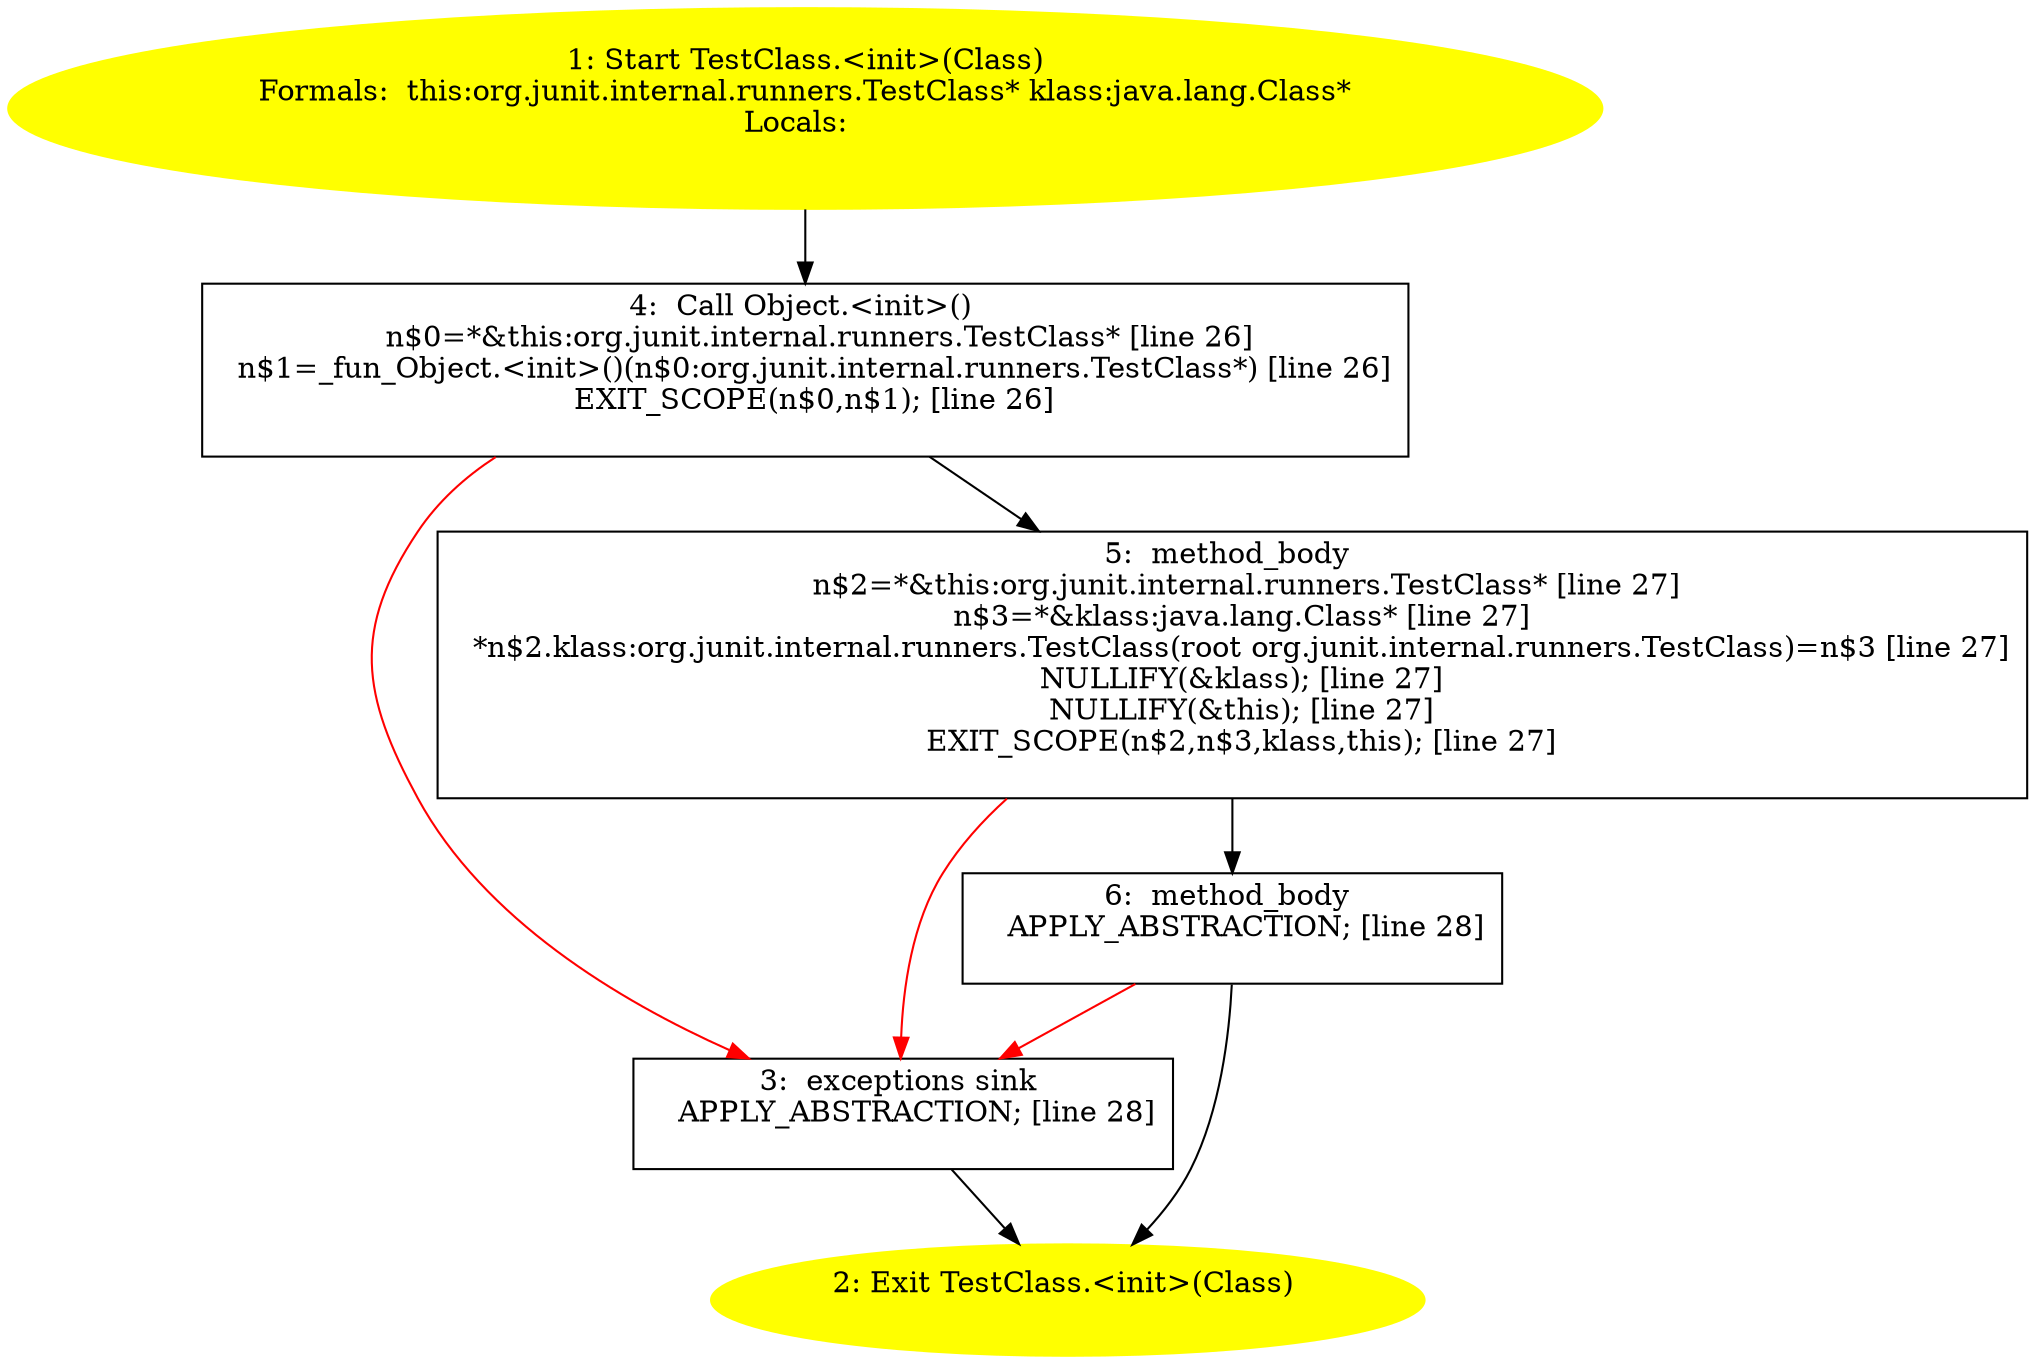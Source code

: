 /* @generated */
digraph cfg {
"org.junit.internal.runners.TestClass.<init>(java.lang.Class).6c0c68a8e4eb7776e8a618fce6b87029_1" [label="1: Start TestClass.<init>(Class)\nFormals:  this:org.junit.internal.runners.TestClass* klass:java.lang.Class*\nLocals:  \n  " color=yellow style=filled]
	

	 "org.junit.internal.runners.TestClass.<init>(java.lang.Class).6c0c68a8e4eb7776e8a618fce6b87029_1" -> "org.junit.internal.runners.TestClass.<init>(java.lang.Class).6c0c68a8e4eb7776e8a618fce6b87029_4" ;
"org.junit.internal.runners.TestClass.<init>(java.lang.Class).6c0c68a8e4eb7776e8a618fce6b87029_2" [label="2: Exit TestClass.<init>(Class) \n  " color=yellow style=filled]
	

"org.junit.internal.runners.TestClass.<init>(java.lang.Class).6c0c68a8e4eb7776e8a618fce6b87029_3" [label="3:  exceptions sink \n   APPLY_ABSTRACTION; [line 28]\n " shape="box"]
	

	 "org.junit.internal.runners.TestClass.<init>(java.lang.Class).6c0c68a8e4eb7776e8a618fce6b87029_3" -> "org.junit.internal.runners.TestClass.<init>(java.lang.Class).6c0c68a8e4eb7776e8a618fce6b87029_2" ;
"org.junit.internal.runners.TestClass.<init>(java.lang.Class).6c0c68a8e4eb7776e8a618fce6b87029_4" [label="4:  Call Object.<init>() \n   n$0=*&this:org.junit.internal.runners.TestClass* [line 26]\n  n$1=_fun_Object.<init>()(n$0:org.junit.internal.runners.TestClass*) [line 26]\n  EXIT_SCOPE(n$0,n$1); [line 26]\n " shape="box"]
	

	 "org.junit.internal.runners.TestClass.<init>(java.lang.Class).6c0c68a8e4eb7776e8a618fce6b87029_4" -> "org.junit.internal.runners.TestClass.<init>(java.lang.Class).6c0c68a8e4eb7776e8a618fce6b87029_5" ;
	 "org.junit.internal.runners.TestClass.<init>(java.lang.Class).6c0c68a8e4eb7776e8a618fce6b87029_4" -> "org.junit.internal.runners.TestClass.<init>(java.lang.Class).6c0c68a8e4eb7776e8a618fce6b87029_3" [color="red" ];
"org.junit.internal.runners.TestClass.<init>(java.lang.Class).6c0c68a8e4eb7776e8a618fce6b87029_5" [label="5:  method_body \n   n$2=*&this:org.junit.internal.runners.TestClass* [line 27]\n  n$3=*&klass:java.lang.Class* [line 27]\n  *n$2.klass:org.junit.internal.runners.TestClass(root org.junit.internal.runners.TestClass)=n$3 [line 27]\n  NULLIFY(&klass); [line 27]\n  NULLIFY(&this); [line 27]\n  EXIT_SCOPE(n$2,n$3,klass,this); [line 27]\n " shape="box"]
	

	 "org.junit.internal.runners.TestClass.<init>(java.lang.Class).6c0c68a8e4eb7776e8a618fce6b87029_5" -> "org.junit.internal.runners.TestClass.<init>(java.lang.Class).6c0c68a8e4eb7776e8a618fce6b87029_6" ;
	 "org.junit.internal.runners.TestClass.<init>(java.lang.Class).6c0c68a8e4eb7776e8a618fce6b87029_5" -> "org.junit.internal.runners.TestClass.<init>(java.lang.Class).6c0c68a8e4eb7776e8a618fce6b87029_3" [color="red" ];
"org.junit.internal.runners.TestClass.<init>(java.lang.Class).6c0c68a8e4eb7776e8a618fce6b87029_6" [label="6:  method_body \n   APPLY_ABSTRACTION; [line 28]\n " shape="box"]
	

	 "org.junit.internal.runners.TestClass.<init>(java.lang.Class).6c0c68a8e4eb7776e8a618fce6b87029_6" -> "org.junit.internal.runners.TestClass.<init>(java.lang.Class).6c0c68a8e4eb7776e8a618fce6b87029_2" ;
	 "org.junit.internal.runners.TestClass.<init>(java.lang.Class).6c0c68a8e4eb7776e8a618fce6b87029_6" -> "org.junit.internal.runners.TestClass.<init>(java.lang.Class).6c0c68a8e4eb7776e8a618fce6b87029_3" [color="red" ];
}
